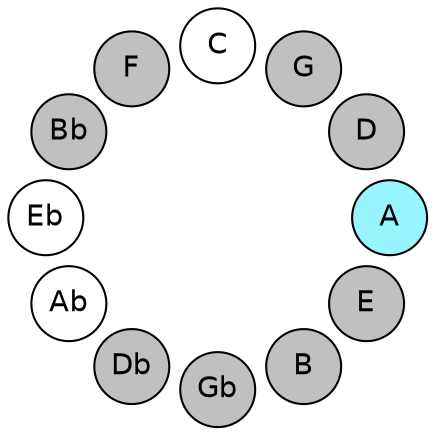 
graph {

layout = circo;
mindist = .1

node [shape = circle, fontname = Helvetica, margin = 0, style = filled]
edge [style=invis]

subgraph 1 {
	E -- B -- Gb -- Db -- Ab -- Eb -- Bb -- F -- C -- G -- D -- A -- E
}

E [fillcolor = gray];
B [fillcolor = gray];
Gb [fillcolor = gray];
Db [fillcolor = gray];
Ab [fillcolor = white];
Eb [fillcolor = white];
Bb [fillcolor = gray];
F [fillcolor = gray];
C [fillcolor = white];
G [fillcolor = gray];
D [fillcolor = gray];
A [fillcolor = cadetblue1];
}
